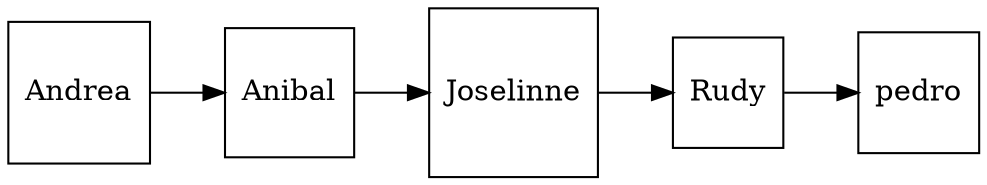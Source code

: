 digraph G {
 node [shape = square]; 
 graph [rankdir=LR];
Andrea -> Anibal -> Joselinne -> Rudy -> pedro 
 }